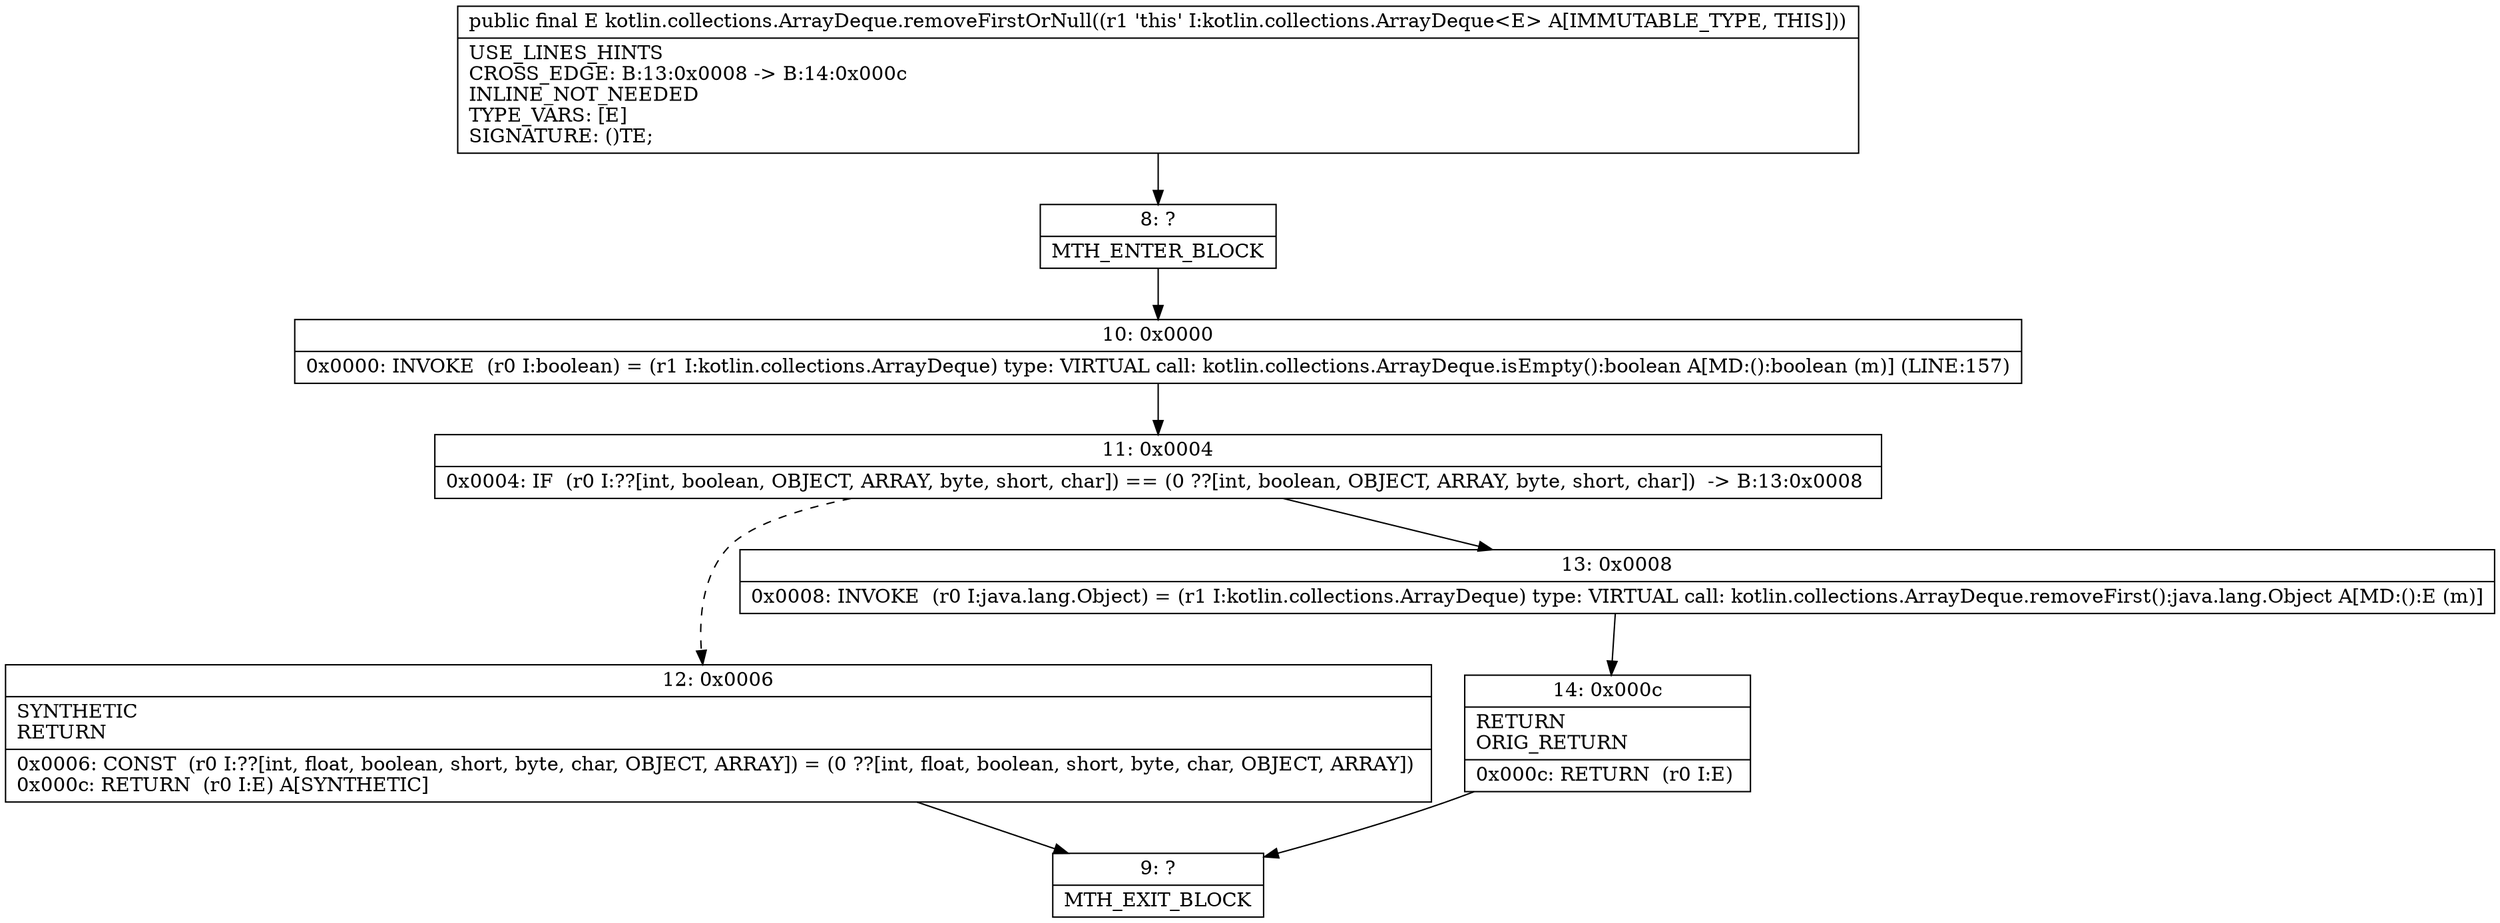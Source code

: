 digraph "CFG forkotlin.collections.ArrayDeque.removeFirstOrNull()Ljava\/lang\/Object;" {
Node_8 [shape=record,label="{8\:\ ?|MTH_ENTER_BLOCK\l}"];
Node_10 [shape=record,label="{10\:\ 0x0000|0x0000: INVOKE  (r0 I:boolean) = (r1 I:kotlin.collections.ArrayDeque) type: VIRTUAL call: kotlin.collections.ArrayDeque.isEmpty():boolean A[MD:():boolean (m)] (LINE:157)\l}"];
Node_11 [shape=record,label="{11\:\ 0x0004|0x0004: IF  (r0 I:??[int, boolean, OBJECT, ARRAY, byte, short, char]) == (0 ??[int, boolean, OBJECT, ARRAY, byte, short, char])  \-\> B:13:0x0008 \l}"];
Node_12 [shape=record,label="{12\:\ 0x0006|SYNTHETIC\lRETURN\l|0x0006: CONST  (r0 I:??[int, float, boolean, short, byte, char, OBJECT, ARRAY]) = (0 ??[int, float, boolean, short, byte, char, OBJECT, ARRAY]) \l0x000c: RETURN  (r0 I:E) A[SYNTHETIC]\l}"];
Node_9 [shape=record,label="{9\:\ ?|MTH_EXIT_BLOCK\l}"];
Node_13 [shape=record,label="{13\:\ 0x0008|0x0008: INVOKE  (r0 I:java.lang.Object) = (r1 I:kotlin.collections.ArrayDeque) type: VIRTUAL call: kotlin.collections.ArrayDeque.removeFirst():java.lang.Object A[MD:():E (m)]\l}"];
Node_14 [shape=record,label="{14\:\ 0x000c|RETURN\lORIG_RETURN\l|0x000c: RETURN  (r0 I:E) \l}"];
MethodNode[shape=record,label="{public final E kotlin.collections.ArrayDeque.removeFirstOrNull((r1 'this' I:kotlin.collections.ArrayDeque\<E\> A[IMMUTABLE_TYPE, THIS]))  | USE_LINES_HINTS\lCROSS_EDGE: B:13:0x0008 \-\> B:14:0x000c\lINLINE_NOT_NEEDED\lTYPE_VARS: [E]\lSIGNATURE: ()TE;\l}"];
MethodNode -> Node_8;Node_8 -> Node_10;
Node_10 -> Node_11;
Node_11 -> Node_12[style=dashed];
Node_11 -> Node_13;
Node_12 -> Node_9;
Node_13 -> Node_14;
Node_14 -> Node_9;
}


